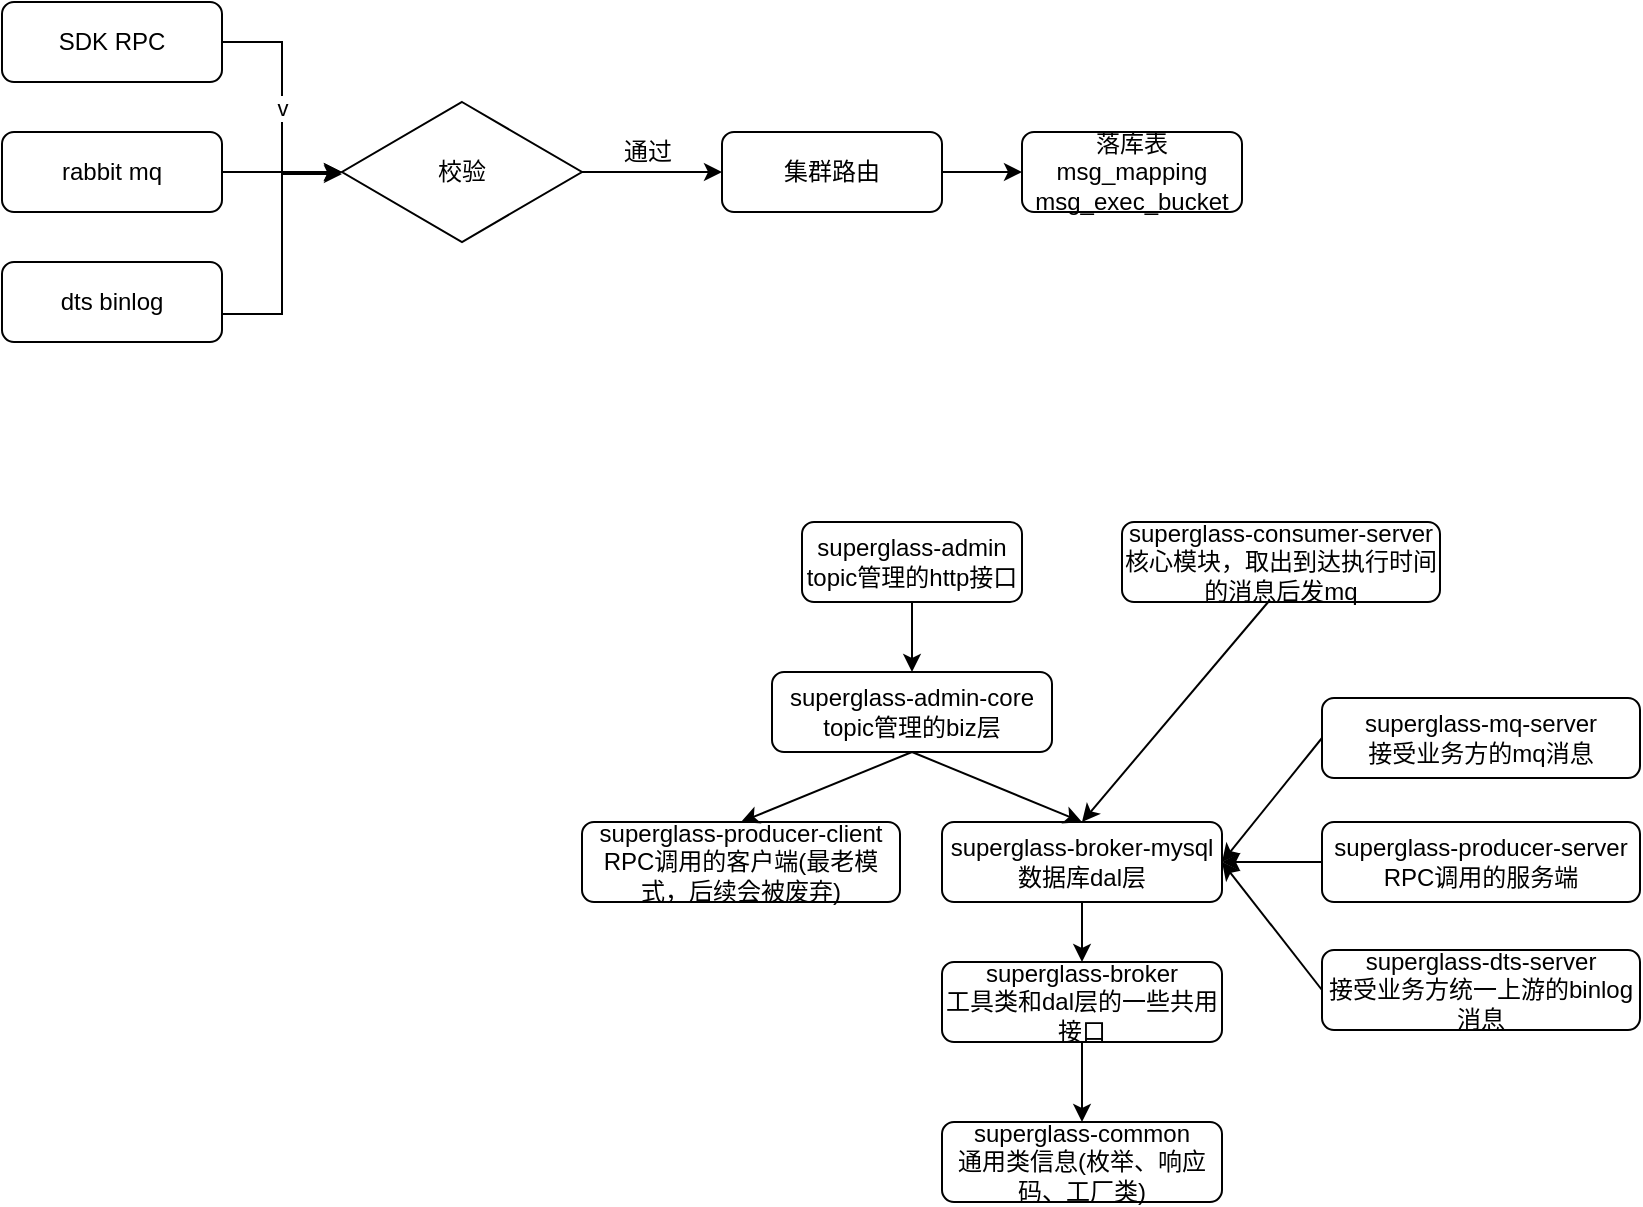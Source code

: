 <mxfile version="11.0.5" type="github"><diagram id="VRkw6TFx4P3SkSiVaPVS" name="Page-1"><mxGraphModel dx="1422" dy="884" grid="1" gridSize="10" guides="1" tooltips="1" connect="1" arrows="1" fold="1" page="1" pageScale="1" pageWidth="827" pageHeight="1169" math="0" shadow="0"><root><mxCell id="0"/><mxCell id="1" parent="0"/><mxCell id="MDWFWqtMElBs816VETeW-6" value="v" style="edgeStyle=orthogonalEdgeStyle;rounded=0;orthogonalLoop=1;jettySize=auto;html=1;exitX=1;exitY=0.5;exitDx=0;exitDy=0;entryX=0;entryY=0.5;entryDx=0;entryDy=0;" edge="1" parent="1" source="MDWFWqtMElBs816VETeW-1" target="MDWFWqtMElBs816VETeW-5"><mxGeometry relative="1" as="geometry"/></mxCell><mxCell id="MDWFWqtMElBs816VETeW-1" value="SDK RPC" style="rounded=1;whiteSpace=wrap;html=1;" vertex="1" parent="1"><mxGeometry x="70" y="90" width="110" height="40" as="geometry"/></mxCell><mxCell id="MDWFWqtMElBs816VETeW-7" style="edgeStyle=orthogonalEdgeStyle;rounded=0;orthogonalLoop=1;jettySize=auto;html=1;exitX=1;exitY=0.5;exitDx=0;exitDy=0;" edge="1" parent="1" source="MDWFWqtMElBs816VETeW-3"><mxGeometry relative="1" as="geometry"><mxPoint x="240" y="175" as="targetPoint"/></mxGeometry></mxCell><mxCell id="MDWFWqtMElBs816VETeW-3" value="rabbit mq" style="rounded=1;whiteSpace=wrap;html=1;" vertex="1" parent="1"><mxGeometry x="70" y="155" width="110" height="40" as="geometry"/></mxCell><mxCell id="MDWFWqtMElBs816VETeW-8" style="edgeStyle=orthogonalEdgeStyle;rounded=0;orthogonalLoop=1;jettySize=auto;html=1;exitX=1;exitY=0.5;exitDx=0;exitDy=0;" edge="1" parent="1" source="MDWFWqtMElBs816VETeW-4"><mxGeometry relative="1" as="geometry"><mxPoint x="240" y="176" as="targetPoint"/><mxPoint x="350" y="280" as="sourcePoint"/><Array as="points"><mxPoint x="180" y="246"/><mxPoint x="210" y="246"/><mxPoint x="210" y="176"/></Array></mxGeometry></mxCell><mxCell id="MDWFWqtMElBs816VETeW-4" value="dts binlog" style="rounded=1;whiteSpace=wrap;html=1;" vertex="1" parent="1"><mxGeometry x="70" y="220" width="110" height="40" as="geometry"/></mxCell><mxCell id="MDWFWqtMElBs816VETeW-11" style="edgeStyle=orthogonalEdgeStyle;rounded=0;orthogonalLoop=1;jettySize=auto;html=1;exitX=1;exitY=0.5;exitDx=0;exitDy=0;entryX=0;entryY=0.5;entryDx=0;entryDy=0;" edge="1" parent="1" source="MDWFWqtMElBs816VETeW-5" target="MDWFWqtMElBs816VETeW-10"><mxGeometry relative="1" as="geometry"/></mxCell><mxCell id="MDWFWqtMElBs816VETeW-5" value="校验" style="rhombus;whiteSpace=wrap;html=1;" vertex="1" parent="1"><mxGeometry x="240" y="140" width="120" height="70" as="geometry"/></mxCell><mxCell id="MDWFWqtMElBs816VETeW-14" style="edgeStyle=orthogonalEdgeStyle;rounded=0;orthogonalLoop=1;jettySize=auto;html=1;exitX=1;exitY=0.5;exitDx=0;exitDy=0;entryX=0;entryY=0.5;entryDx=0;entryDy=0;" edge="1" parent="1" source="MDWFWqtMElBs816VETeW-10" target="MDWFWqtMElBs816VETeW-13"><mxGeometry relative="1" as="geometry"/></mxCell><mxCell id="MDWFWqtMElBs816VETeW-10" value="集群路由" style="rounded=1;whiteSpace=wrap;html=1;" vertex="1" parent="1"><mxGeometry x="430" y="155" width="110" height="40" as="geometry"/></mxCell><mxCell id="MDWFWqtMElBs816VETeW-12" value="通过" style="text;html=1;strokeColor=none;fillColor=none;align=center;verticalAlign=middle;whiteSpace=wrap;rounded=0;" vertex="1" parent="1"><mxGeometry x="373" y="155" width="40" height="20" as="geometry"/></mxCell><mxCell id="MDWFWqtMElBs816VETeW-13" value="落库表&lt;br&gt;msg_mapping&lt;br&gt;msg_exec_bucket" style="rounded=1;whiteSpace=wrap;html=1;" vertex="1" parent="1"><mxGeometry x="580" y="155" width="110" height="40" as="geometry"/></mxCell><mxCell id="MDWFWqtMElBs816VETeW-34" style="edgeStyle=orthogonalEdgeStyle;rounded=0;orthogonalLoop=1;jettySize=auto;html=1;exitX=0.5;exitY=1;exitDx=0;exitDy=0;entryX=0.5;entryY=0;entryDx=0;entryDy=0;" edge="1" parent="1" source="MDWFWqtMElBs816VETeW-16" target="MDWFWqtMElBs816VETeW-18"><mxGeometry relative="1" as="geometry"/></mxCell><mxCell id="MDWFWqtMElBs816VETeW-16" value="superglass-admin&lt;br&gt;topic管理的http接口" style="rounded=1;whiteSpace=wrap;html=1;" vertex="1" parent="1"><mxGeometry x="470" y="350" width="110" height="40" as="geometry"/></mxCell><mxCell id="MDWFWqtMElBs816VETeW-18" value="superglass-admin-core&lt;br&gt;topic管理的biz层" style="rounded=1;whiteSpace=wrap;html=1;" vertex="1" parent="1"><mxGeometry x="455" y="425" width="140" height="40" as="geometry"/></mxCell><mxCell id="MDWFWqtMElBs816VETeW-27" value="superglass-broker&lt;br&gt;工具类和dal层的一些共用接口" style="rounded=1;whiteSpace=wrap;html=1;" vertex="1" parent="1"><mxGeometry x="540" y="570" width="140" height="40" as="geometry"/></mxCell><mxCell id="MDWFWqtMElBs816VETeW-28" value="superglass-broker-mysql&lt;br&gt;数据库dal层" style="rounded=1;whiteSpace=wrap;html=1;" vertex="1" parent="1"><mxGeometry x="540" y="500" width="140" height="40" as="geometry"/></mxCell><mxCell id="MDWFWqtMElBs816VETeW-29" value="superglass-common&lt;br&gt;通用类信息(枚举、响应码、工厂类)" style="rounded=1;whiteSpace=wrap;html=1;" vertex="1" parent="1"><mxGeometry x="540" y="650" width="140" height="40" as="geometry"/></mxCell><mxCell id="MDWFWqtMElBs816VETeW-30" value="superglass-producer-client&lt;br&gt;RPC调用的客户端(最老模式，后续会被废弃)" style="rounded=1;whiteSpace=wrap;html=1;" vertex="1" parent="1"><mxGeometry x="360" y="500" width="159" height="40" as="geometry"/></mxCell><mxCell id="MDWFWqtMElBs816VETeW-32" value="superglass-consumer-server&lt;br&gt;核心模块，取出到达执行时间的消息后发mq" style="rounded=1;whiteSpace=wrap;html=1;" vertex="1" parent="1"><mxGeometry x="630" y="350" width="159" height="40" as="geometry"/></mxCell><mxCell id="MDWFWqtMElBs816VETeW-33" value="superglass-producer-server&lt;br&gt;RPC调用的服务端" style="rounded=1;whiteSpace=wrap;html=1;" vertex="1" parent="1"><mxGeometry x="730" y="500" width="159" height="40" as="geometry"/></mxCell><mxCell id="MDWFWqtMElBs816VETeW-36" value="" style="endArrow=classic;html=1;exitX=0.5;exitY=1;exitDx=0;exitDy=0;entryX=0.5;entryY=0;entryDx=0;entryDy=0;" edge="1" parent="1" source="MDWFWqtMElBs816VETeW-18" target="MDWFWqtMElBs816VETeW-30"><mxGeometry width="50" height="50" relative="1" as="geometry"><mxPoint x="430" y="510" as="sourcePoint"/><mxPoint x="480" y="460" as="targetPoint"/></mxGeometry></mxCell><mxCell id="MDWFWqtMElBs816VETeW-37" value="" style="endArrow=classic;html=1;entryX=0.5;entryY=0;entryDx=0;entryDy=0;exitX=0.5;exitY=1;exitDx=0;exitDy=0;" edge="1" parent="1" source="MDWFWqtMElBs816VETeW-18" target="MDWFWqtMElBs816VETeW-28"><mxGeometry width="50" height="50" relative="1" as="geometry"><mxPoint x="520" y="460" as="sourcePoint"/><mxPoint x="449.5" y="510" as="targetPoint"/></mxGeometry></mxCell><mxCell id="MDWFWqtMElBs816VETeW-38" value="" style="endArrow=classic;html=1;exitX=0.5;exitY=1;exitDx=0;exitDy=0;" edge="1" parent="1" source="MDWFWqtMElBs816VETeW-28" target="MDWFWqtMElBs816VETeW-27"><mxGeometry width="50" height="50" relative="1" as="geometry"><mxPoint x="535" y="475" as="sourcePoint"/><mxPoint x="620" y="510" as="targetPoint"/></mxGeometry></mxCell><mxCell id="MDWFWqtMElBs816VETeW-39" value="" style="endArrow=classic;html=1;exitX=0.5;exitY=1;exitDx=0;exitDy=0;entryX=0.5;entryY=0;entryDx=0;entryDy=0;" edge="1" parent="1" source="MDWFWqtMElBs816VETeW-27" target="MDWFWqtMElBs816VETeW-29"><mxGeometry width="50" height="50" relative="1" as="geometry"><mxPoint x="620" y="550" as="sourcePoint"/><mxPoint x="620" y="580" as="targetPoint"/></mxGeometry></mxCell><mxCell id="MDWFWqtMElBs816VETeW-41" value="superglass-dts-server&lt;br&gt;接受业务方统一上游的binlog消息" style="rounded=1;whiteSpace=wrap;html=1;" vertex="1" parent="1"><mxGeometry x="730" y="564" width="159" height="40" as="geometry"/></mxCell><mxCell id="MDWFWqtMElBs816VETeW-42" value="" style="endArrow=classic;html=1;exitX=0;exitY=0.5;exitDx=0;exitDy=0;entryX=1;entryY=0.5;entryDx=0;entryDy=0;" edge="1" parent="1" source="MDWFWqtMElBs816VETeW-33" target="MDWFWqtMElBs816VETeW-28"><mxGeometry width="50" height="50" relative="1" as="geometry"><mxPoint x="740" y="460" as="sourcePoint"/><mxPoint x="690" y="520" as="targetPoint"/></mxGeometry></mxCell><mxCell id="MDWFWqtMElBs816VETeW-43" value="" style="endArrow=classic;html=1;exitX=0;exitY=0.5;exitDx=0;exitDy=0;entryX=1;entryY=0.5;entryDx=0;entryDy=0;" edge="1" parent="1" source="MDWFWqtMElBs816VETeW-41" target="MDWFWqtMElBs816VETeW-28"><mxGeometry width="50" height="50" relative="1" as="geometry"><mxPoint x="740" y="530" as="sourcePoint"/><mxPoint x="690" y="530" as="targetPoint"/></mxGeometry></mxCell><mxCell id="MDWFWqtMElBs816VETeW-44" value="superglass-mq-server&lt;br&gt;接受业务方的mq消息" style="rounded=1;whiteSpace=wrap;html=1;" vertex="1" parent="1"><mxGeometry x="730" y="438" width="159" height="40" as="geometry"/></mxCell><mxCell id="MDWFWqtMElBs816VETeW-46" value="" style="endArrow=classic;html=1;exitX=0;exitY=0.5;exitDx=0;exitDy=0;" edge="1" parent="1" source="MDWFWqtMElBs816VETeW-44"><mxGeometry width="50" height="50" relative="1" as="geometry"><mxPoint x="740" y="530" as="sourcePoint"/><mxPoint x="680" y="520" as="targetPoint"/></mxGeometry></mxCell><mxCell id="MDWFWqtMElBs816VETeW-47" value="" style="endArrow=classic;html=1;exitX=0.465;exitY=0.975;exitDx=0;exitDy=0;entryX=0.5;entryY=0;entryDx=0;entryDy=0;exitPerimeter=0;" edge="1" parent="1" source="MDWFWqtMElBs816VETeW-32" target="MDWFWqtMElBs816VETeW-28"><mxGeometry width="50" height="50" relative="1" as="geometry"><mxPoint x="750" y="540" as="sourcePoint"/><mxPoint x="700" y="540" as="targetPoint"/></mxGeometry></mxCell></root></mxGraphModel></diagram></mxfile>